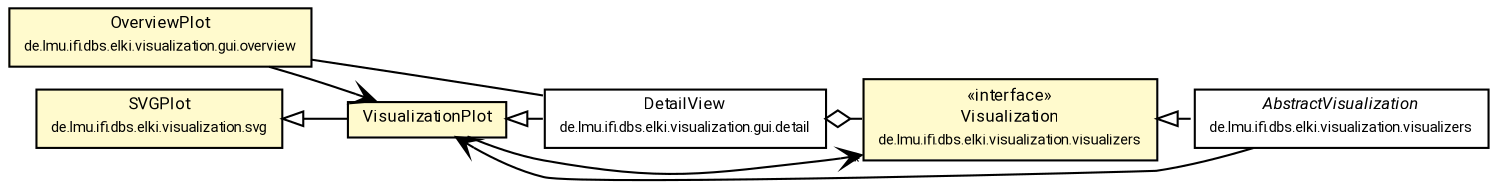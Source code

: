 #!/usr/local/bin/dot
#
# Class diagram 
# Generated by UMLGraph version R5_7_2-60-g0e99a6 (http://www.spinellis.gr/umlgraph/)
#

digraph G {
	graph [fontnames="svg"]
	edge [fontname="Roboto",fontsize=7,labelfontname="Roboto",labelfontsize=7,color="black"];
	node [fontname="Roboto",fontcolor="black",fontsize=8,shape=plaintext,margin=0,width=0,height=0];
	nodesep=0.15;
	ranksep=0.25;
	rankdir=LR;
	// de.lmu.ifi.dbs.elki.visualization.svg.SVGPlot
	c10707280 [label=<<table title="de.lmu.ifi.dbs.elki.visualization.svg.SVGPlot" border="0" cellborder="1" cellspacing="0" cellpadding="2" bgcolor="LemonChiffon" href="../svg/SVGPlot.html" target="_parent">
		<tr><td><table border="0" cellspacing="0" cellpadding="1">
		<tr><td align="center" balign="center"> <font face="Roboto">SVGPlot</font> </td></tr>
		<tr><td align="center" balign="center"> <font face="Roboto" point-size="7.0">de.lmu.ifi.dbs.elki.visualization.svg</font> </td></tr>
		</table></td></tr>
		</table>>, URL="../svg/SVGPlot.html"];
	// de.lmu.ifi.dbs.elki.visualization.gui.VisualizationPlot
	c10707293 [label=<<table title="de.lmu.ifi.dbs.elki.visualization.gui.VisualizationPlot" border="0" cellborder="1" cellspacing="0" cellpadding="2" bgcolor="lemonChiffon" href="VisualizationPlot.html" target="_parent">
		<tr><td><table border="0" cellspacing="0" cellpadding="1">
		<tr><td align="center" balign="center"> <font face="Roboto">VisualizationPlot</font> </td></tr>
		</table></td></tr>
		</table>>, URL="VisualizationPlot.html"];
	// de.lmu.ifi.dbs.elki.visualization.gui.overview.OverviewPlot
	c10707297 [label=<<table title="de.lmu.ifi.dbs.elki.visualization.gui.overview.OverviewPlot" border="0" cellborder="1" cellspacing="0" cellpadding="2" bgcolor="LemonChiffon" href="overview/OverviewPlot.html" target="_parent">
		<tr><td><table border="0" cellspacing="0" cellpadding="1">
		<tr><td align="center" balign="center"> <font face="Roboto">OverviewPlot</font> </td></tr>
		<tr><td align="center" balign="center"> <font face="Roboto" point-size="7.0">de.lmu.ifi.dbs.elki.visualization.gui.overview</font> </td></tr>
		</table></td></tr>
		</table>>, URL="overview/OverviewPlot.html"];
	// de.lmu.ifi.dbs.elki.visualization.gui.detail.DetailView
	c10707303 [label=<<table title="de.lmu.ifi.dbs.elki.visualization.gui.detail.DetailView" border="0" cellborder="1" cellspacing="0" cellpadding="2" href="detail/DetailView.html" target="_parent">
		<tr><td><table border="0" cellspacing="0" cellpadding="1">
		<tr><td align="center" balign="center"> <font face="Roboto">DetailView</font> </td></tr>
		<tr><td align="center" balign="center"> <font face="Roboto" point-size="7.0">de.lmu.ifi.dbs.elki.visualization.gui.detail</font> </td></tr>
		</table></td></tr>
		</table>>, URL="detail/DetailView.html"];
	// de.lmu.ifi.dbs.elki.visualization.visualizers.Visualization
	c10707453 [label=<<table title="de.lmu.ifi.dbs.elki.visualization.visualizers.Visualization" border="0" cellborder="1" cellspacing="0" cellpadding="2" bgcolor="LemonChiffon" href="../visualizers/Visualization.html" target="_parent">
		<tr><td><table border="0" cellspacing="0" cellpadding="1">
		<tr><td align="center" balign="center"> &#171;interface&#187; </td></tr>
		<tr><td align="center" balign="center"> <font face="Roboto">Visualization</font> </td></tr>
		<tr><td align="center" balign="center"> <font face="Roboto" point-size="7.0">de.lmu.ifi.dbs.elki.visualization.visualizers</font> </td></tr>
		</table></td></tr>
		</table>>, URL="../visualizers/Visualization.html"];
	// de.lmu.ifi.dbs.elki.visualization.visualizers.AbstractVisualization
	c10707455 [label=<<table title="de.lmu.ifi.dbs.elki.visualization.visualizers.AbstractVisualization" border="0" cellborder="1" cellspacing="0" cellpadding="2" href="../visualizers/AbstractVisualization.html" target="_parent">
		<tr><td><table border="0" cellspacing="0" cellpadding="1">
		<tr><td align="center" balign="center"> <font face="Roboto"><i>AbstractVisualization</i></font> </td></tr>
		<tr><td align="center" balign="center"> <font face="Roboto" point-size="7.0">de.lmu.ifi.dbs.elki.visualization.visualizers</font> </td></tr>
		</table></td></tr>
		</table>>, URL="../visualizers/AbstractVisualization.html"];
	// de.lmu.ifi.dbs.elki.visualization.gui.VisualizationPlot extends de.lmu.ifi.dbs.elki.visualization.svg.SVGPlot
	c10707280 -> c10707293 [arrowtail=empty,dir=back,weight=10];
	// de.lmu.ifi.dbs.elki.visualization.gui.overview.OverviewPlot assoc de.lmu.ifi.dbs.elki.visualization.gui.detail.DetailView
	c10707297 -> c10707303 [arrowhead=none,weight=2];
	// de.lmu.ifi.dbs.elki.visualization.gui.detail.DetailView extends de.lmu.ifi.dbs.elki.visualization.gui.VisualizationPlot
	c10707293 -> c10707303 [arrowtail=empty,dir=back,weight=10];
	// de.lmu.ifi.dbs.elki.visualization.gui.detail.DetailView has de.lmu.ifi.dbs.elki.visualization.visualizers.Visualization
	c10707303 -> c10707453 [arrowhead=none,arrowtail=ediamond,dir=back,weight=4];
	// de.lmu.ifi.dbs.elki.visualization.visualizers.AbstractVisualization implements de.lmu.ifi.dbs.elki.visualization.visualizers.Visualization
	c10707453 -> c10707455 [arrowtail=empty,style=dashed,dir=back,weight=9];
	// de.lmu.ifi.dbs.elki.visualization.gui.VisualizationPlot navassoc de.lmu.ifi.dbs.elki.visualization.visualizers.Visualization
	c10707293 -> c10707453 [arrowhead=open,weight=1,headlabel="*"];
	// de.lmu.ifi.dbs.elki.visualization.gui.overview.OverviewPlot navassoc de.lmu.ifi.dbs.elki.visualization.gui.VisualizationPlot
	c10707297 -> c10707293 [arrowhead=open,weight=1];
	// de.lmu.ifi.dbs.elki.visualization.visualizers.AbstractVisualization navassoc de.lmu.ifi.dbs.elki.visualization.gui.VisualizationPlot
	c10707455 -> c10707293 [arrowhead=open,weight=1];
}

